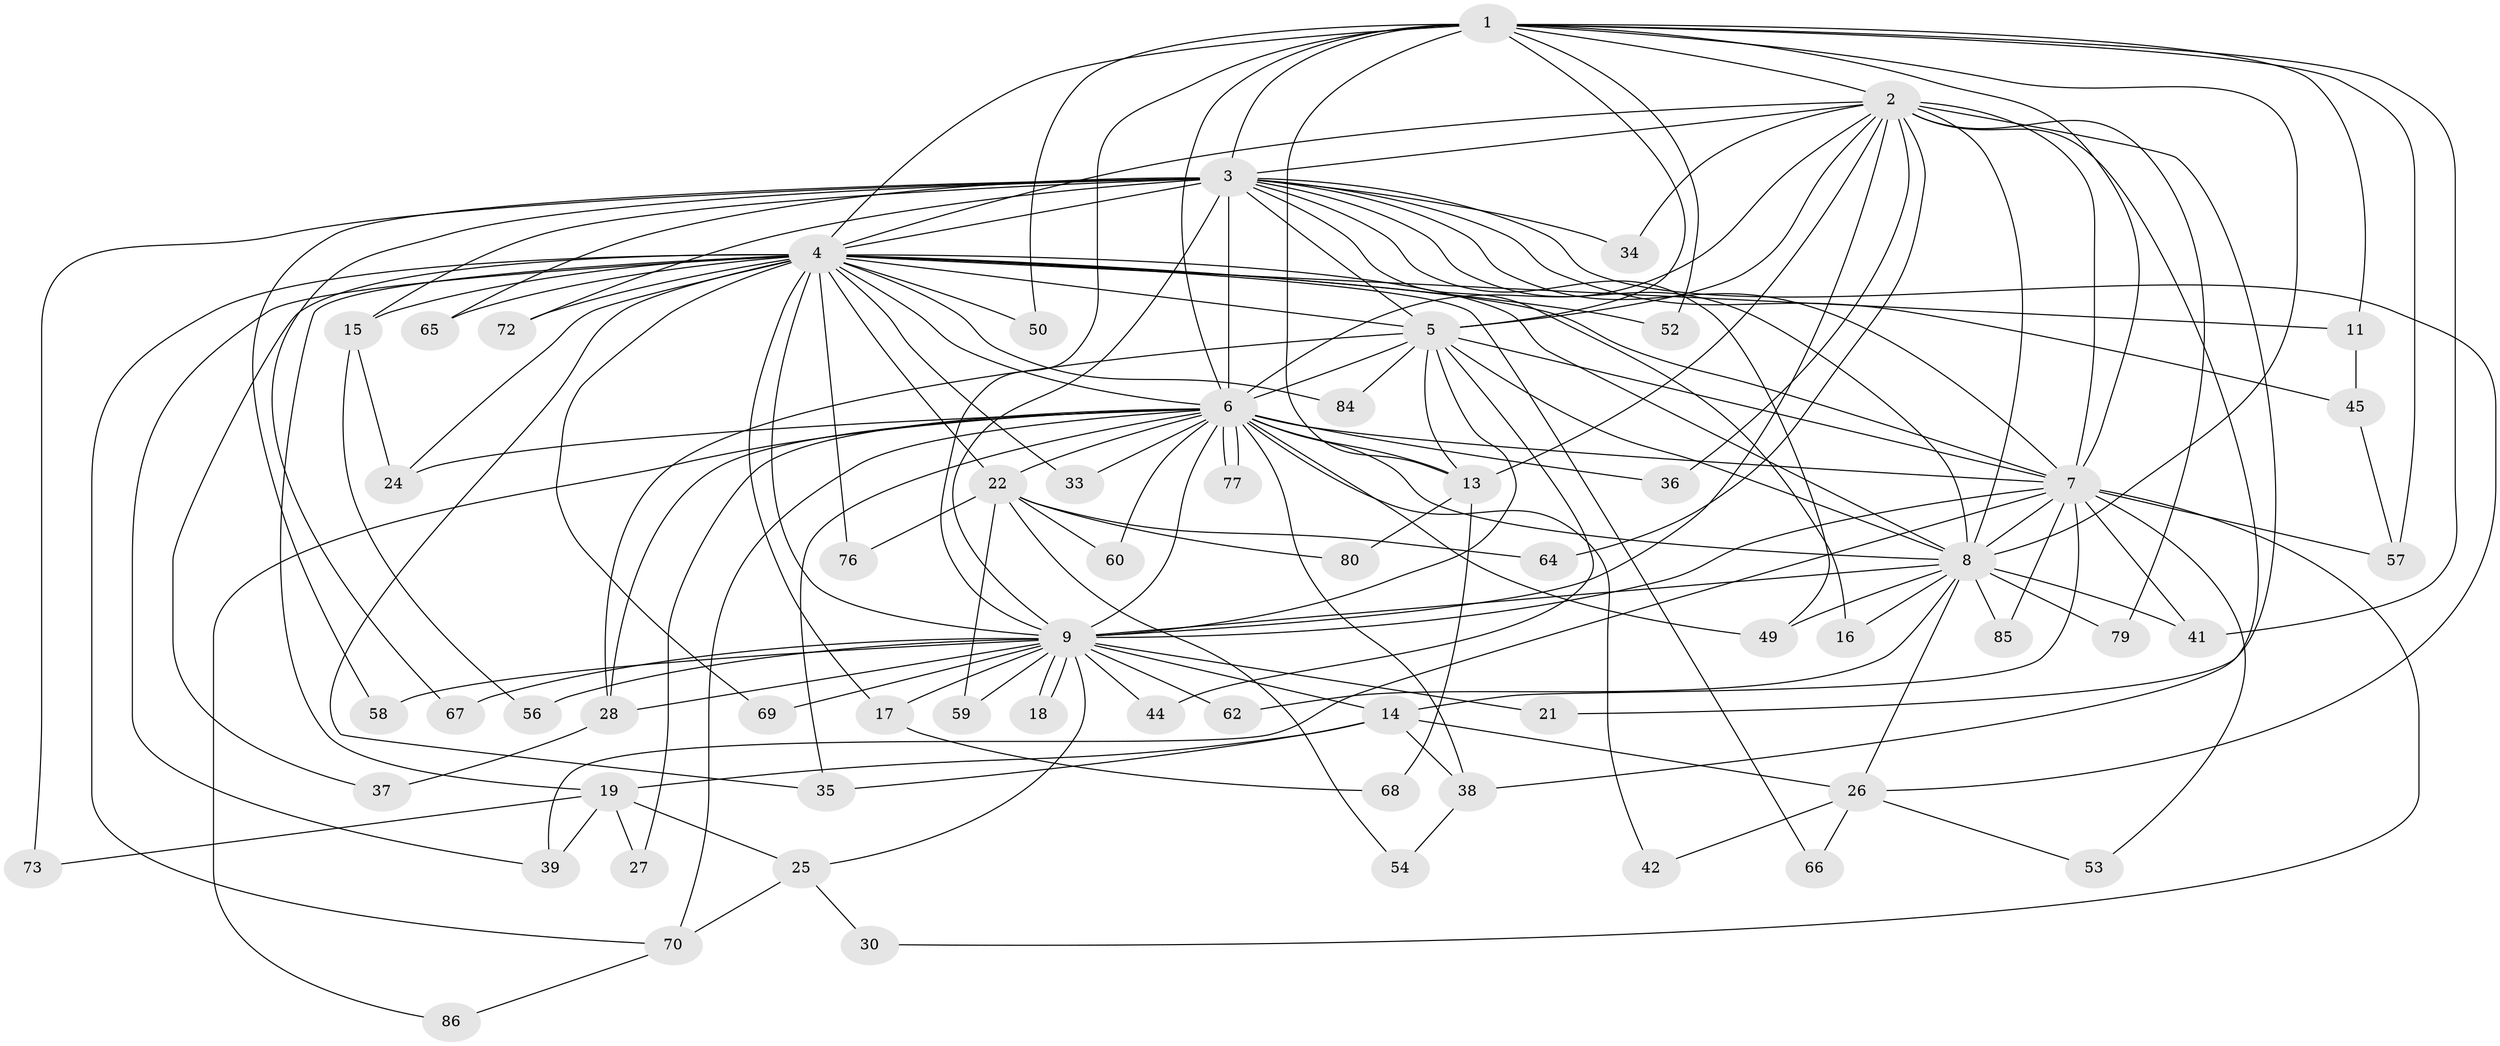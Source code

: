 // Generated by graph-tools (version 1.1) at 2025/51/02/27/25 19:51:44]
// undirected, 63 vertices, 156 edges
graph export_dot {
graph [start="1"]
  node [color=gray90,style=filled];
  1 [super="+81"];
  2 [super="+12"];
  3 [super="+40"];
  4 [super="+20"];
  5 [super="+29"];
  6 [super="+78"];
  7 [super="+43"];
  8 [super="+23"];
  9 [super="+10"];
  11;
  13 [super="+51"];
  14 [super="+48"];
  15 [super="+46"];
  16;
  17;
  18;
  19 [super="+63"];
  21;
  22 [super="+55"];
  24 [super="+74"];
  25;
  26 [super="+31"];
  27;
  28 [super="+32"];
  30;
  33;
  34;
  35;
  36;
  37;
  38 [super="+61"];
  39;
  41;
  42;
  44;
  45 [super="+47"];
  49 [super="+71"];
  50;
  52;
  53;
  54;
  56;
  57 [super="+82"];
  58;
  59;
  60;
  62;
  64;
  65;
  66;
  67;
  68;
  69;
  70 [super="+83"];
  72 [super="+75"];
  73;
  76;
  77;
  79;
  80;
  84;
  85;
  86;
  1 -- 2;
  1 -- 3 [weight=2];
  1 -- 4;
  1 -- 5;
  1 -- 6;
  1 -- 7;
  1 -- 8;
  1 -- 9 [weight=2];
  1 -- 11;
  1 -- 13;
  1 -- 41;
  1 -- 50;
  1 -- 52;
  1 -- 57;
  2 -- 3;
  2 -- 4;
  2 -- 5;
  2 -- 6;
  2 -- 7;
  2 -- 8;
  2 -- 9 [weight=2];
  2 -- 13;
  2 -- 21;
  2 -- 34;
  2 -- 36;
  2 -- 38;
  2 -- 64;
  2 -- 79;
  3 -- 4;
  3 -- 5;
  3 -- 6 [weight=2];
  3 -- 7;
  3 -- 8;
  3 -- 9 [weight=2];
  3 -- 15;
  3 -- 16;
  3 -- 26;
  3 -- 34;
  3 -- 45 [weight=2];
  3 -- 58;
  3 -- 65;
  3 -- 67;
  3 -- 72;
  3 -- 73;
  3 -- 49;
  4 -- 5;
  4 -- 6;
  4 -- 7;
  4 -- 8;
  4 -- 9 [weight=2];
  4 -- 11;
  4 -- 15 [weight=2];
  4 -- 17;
  4 -- 19;
  4 -- 22 [weight=2];
  4 -- 24;
  4 -- 33;
  4 -- 35;
  4 -- 37;
  4 -- 39;
  4 -- 50;
  4 -- 52;
  4 -- 66;
  4 -- 69;
  4 -- 72 [weight=2];
  4 -- 76;
  4 -- 84;
  4 -- 70;
  4 -- 65;
  5 -- 6;
  5 -- 7;
  5 -- 8;
  5 -- 9 [weight=2];
  5 -- 44;
  5 -- 84;
  5 -- 13;
  5 -- 28;
  6 -- 7;
  6 -- 8 [weight=2];
  6 -- 9 [weight=2];
  6 -- 22;
  6 -- 24;
  6 -- 27;
  6 -- 33;
  6 -- 35;
  6 -- 36;
  6 -- 42;
  6 -- 49;
  6 -- 60;
  6 -- 70;
  6 -- 77;
  6 -- 77;
  6 -- 86;
  6 -- 38;
  6 -- 28;
  6 -- 13;
  7 -- 8;
  7 -- 9 [weight=2];
  7 -- 14;
  7 -- 30;
  7 -- 39;
  7 -- 53;
  7 -- 85;
  7 -- 41;
  7 -- 57;
  8 -- 9 [weight=2];
  8 -- 16;
  8 -- 26;
  8 -- 41;
  8 -- 49;
  8 -- 62;
  8 -- 79;
  8 -- 85;
  9 -- 18;
  9 -- 18;
  9 -- 56;
  9 -- 67;
  9 -- 69;
  9 -- 14;
  9 -- 17;
  9 -- 21;
  9 -- 25;
  9 -- 28;
  9 -- 44;
  9 -- 58;
  9 -- 59;
  9 -- 62;
  11 -- 45;
  13 -- 68;
  13 -- 80;
  14 -- 19;
  14 -- 38;
  14 -- 26;
  14 -- 35;
  15 -- 56;
  15 -- 24;
  17 -- 68;
  19 -- 25;
  19 -- 27;
  19 -- 73;
  19 -- 39;
  22 -- 54;
  22 -- 59;
  22 -- 60;
  22 -- 64;
  22 -- 76;
  22 -- 80;
  25 -- 30;
  25 -- 70;
  26 -- 42;
  26 -- 53;
  26 -- 66;
  28 -- 37;
  38 -- 54;
  45 -- 57;
  70 -- 86;
}
